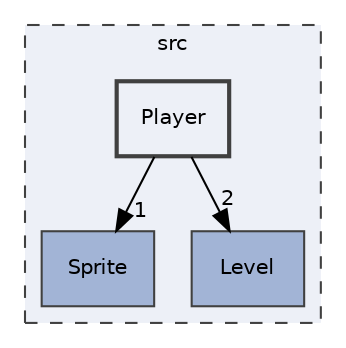 digraph "Player"
{
 // LATEX_PDF_SIZE
  bgcolor="transparent";
  edge [fontname="Helvetica",fontsize="10",labelfontname="Helvetica",labelfontsize="10"];
  node [fontname="Helvetica",fontsize="10",shape=record];
  compound=true
  subgraph clusterdir_68267d1309a1af8e8297ef4c3efbcdba {
    graph [ bgcolor="#edf0f7", pencolor="grey25", style="filled,dashed,", label="src", fontname="Helvetica", fontsize="10", URL="dir_68267d1309a1af8e8297ef4c3efbcdba.html"]
  dir_909c286288939002c1b25213a067bdba [shape=box, label="Sprite", style="filled,", fillcolor="#a2b4d6", color="grey25", URL="dir_909c286288939002c1b25213a067bdba.html"];
  dir_f5b2029e7f5ef321e23f1af6d7704298 [shape=box, label="Level", style="filled,", fillcolor="#a2b4d6", color="grey25", URL="dir_f5b2029e7f5ef321e23f1af6d7704298.html"];
  dir_4998621c1c5dc7c07a022c0c5b821bc6 [shape=box, label="Player", style="filled,bold,", fillcolor="#edf0f7", color="grey25", URL="dir_4998621c1c5dc7c07a022c0c5b821bc6.html"];
  }
  dir_4998621c1c5dc7c07a022c0c5b821bc6->dir_909c286288939002c1b25213a067bdba [headlabel="1", labeldistance=1.5 headhref="dir_000004_000005.html"];
  dir_4998621c1c5dc7c07a022c0c5b821bc6->dir_f5b2029e7f5ef321e23f1af6d7704298 [headlabel="2", labeldistance=1.5 headhref="dir_000004_000003.html"];
}
